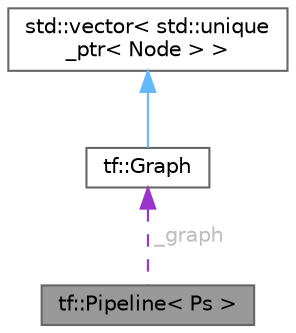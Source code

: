digraph "tf::Pipeline&lt; Ps &gt;"
{
 // LATEX_PDF_SIZE
  bgcolor="transparent";
  edge [fontname=Helvetica,fontsize=10,labelfontname=Helvetica,labelfontsize=10];
  node [fontname=Helvetica,fontsize=10,shape=box,height=0.2,width=0.4];
  Node1 [id="Node000001",label="tf::Pipeline\< Ps \>",height=0.2,width=0.4,color="gray40", fillcolor="grey60", style="filled", fontcolor="black",tooltip="class to create a pipeline scheduling framework"];
  Node2 -> Node1 [id="edge1_Node000001_Node000002",dir="back",color="darkorchid3",style="dashed",tooltip=" ",label=" _graph",fontcolor="grey" ];
  Node2 [id="Node000002",label="tf::Graph",height=0.2,width=0.4,color="gray40", fillcolor="white", style="filled",URL="$classtf_1_1_graph.html",tooltip="class to create a graph object"];
  Node3 -> Node2 [id="edge2_Node000002_Node000003",dir="back",color="steelblue1",style="solid",tooltip=" "];
  Node3 [id="Node000003",label="std::vector\< std::unique\l_ptr\< Node \> \>",height=0.2,width=0.4,color="gray40", fillcolor="white", style="filled",tooltip=" "];
}
